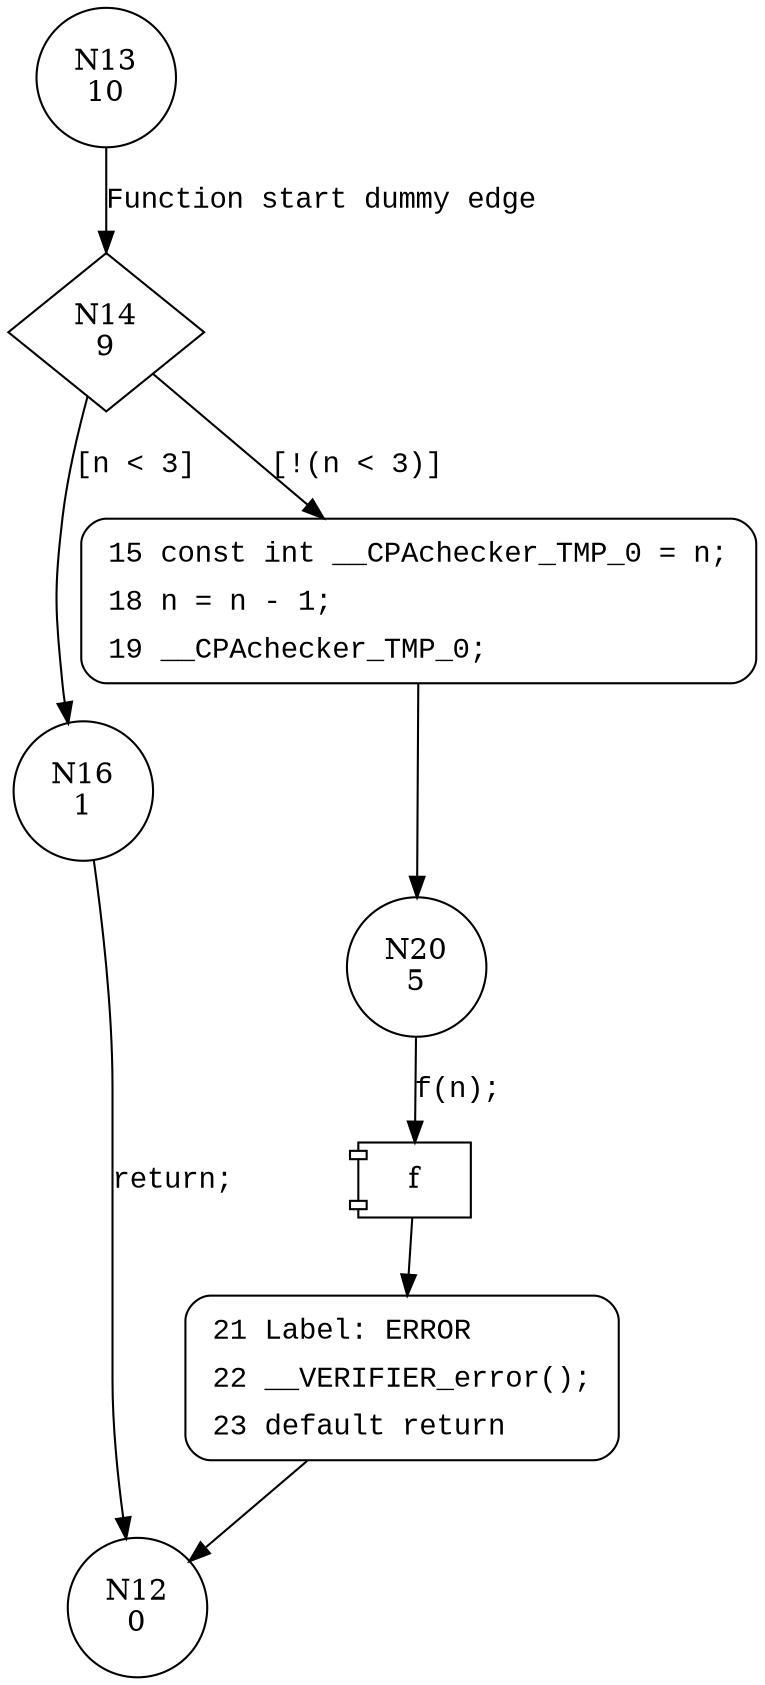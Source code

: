 digraph f2 {
14 [shape="diamond" label="N14\n9"]
16 [shape="circle" label="N16\n1"]
15 [shape="circle" label="N15\n8"]
20 [shape="circle" label="N20\n5"]
21 [shape="circle" label="N21\n4"]
12 [shape="circle" label="N12\n0"]
13 [shape="circle" label="N13\n10"]
15 [style="filled,bold" penwidth="1" fillcolor="white" fontname="Courier New" shape="Mrecord" label=<<table border="0" cellborder="0" cellpadding="3" bgcolor="white"><tr><td align="right">15</td><td align="left">const int __CPAchecker_TMP_0 = n;</td></tr><tr><td align="right">18</td><td align="left">n = n - 1;</td></tr><tr><td align="right">19</td><td align="left">__CPAchecker_TMP_0;</td></tr></table>>]
15 -> 20[label=""]
21 [style="filled,bold" penwidth="1" fillcolor="white" fontname="Courier New" shape="Mrecord" label=<<table border="0" cellborder="0" cellpadding="3" bgcolor="white"><tr><td align="right">21</td><td align="left">Label: ERROR</td></tr><tr><td align="right">22</td><td align="left">__VERIFIER_error();</td></tr><tr><td align="right">23</td><td align="left">default return</td></tr></table>>]
21 -> 12[label=""]
14 -> 16 [label="[n < 3]" fontname="Courier New"]
14 -> 15 [label="[!(n < 3)]" fontname="Courier New"]
100003 [shape="component" label="f"]
20 -> 100003 [label="f(n);" fontname="Courier New"]
100003 -> 21 [label="" fontname="Courier New"]
16 -> 12 [label="return;" fontname="Courier New"]
13 -> 14 [label="Function start dummy edge" fontname="Courier New"]
}